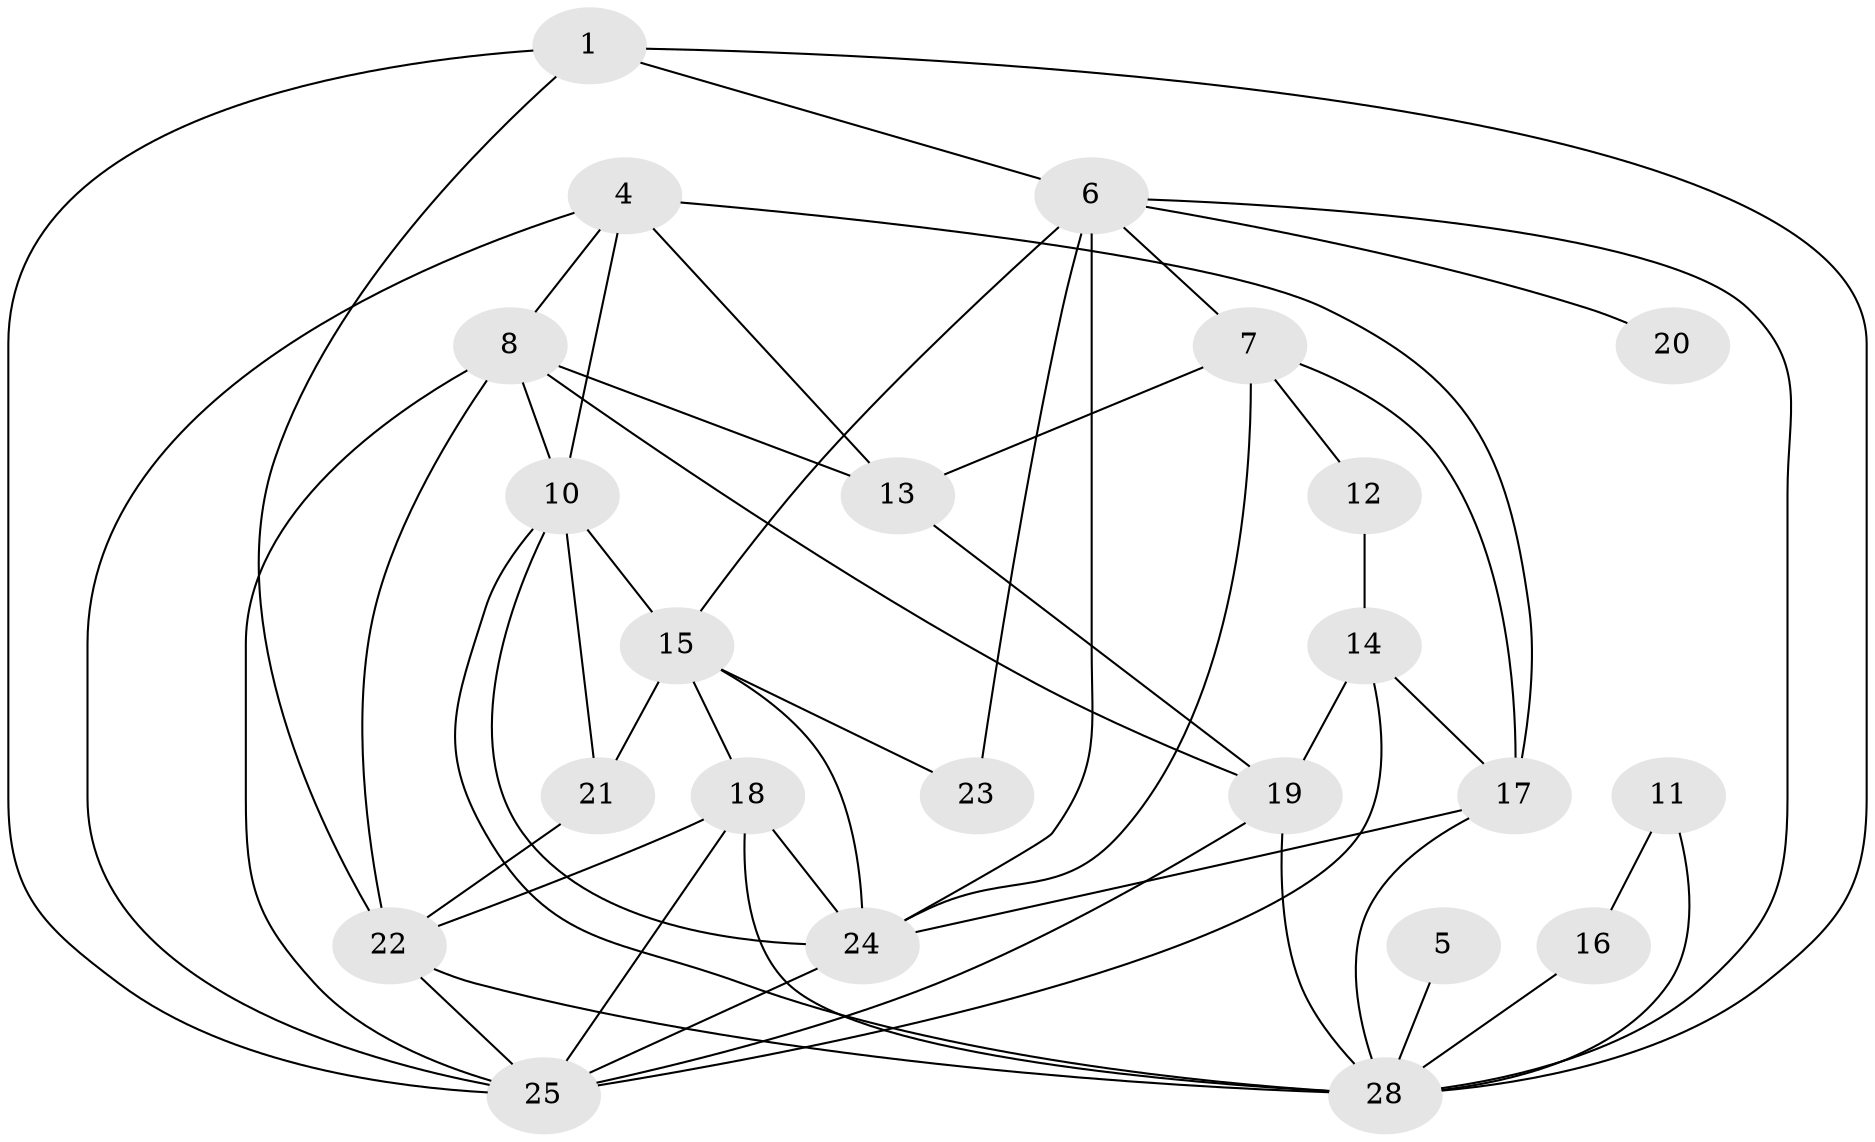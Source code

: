 // original degree distribution, {5: 0.12857142857142856, 2: 0.2, 4: 0.2, 3: 0.17142857142857143, 6: 0.07142857142857142, 1: 0.11428571428571428, 0: 0.07142857142857142, 7: 0.014285714285714285, 8: 0.02857142857142857}
// Generated by graph-tools (version 1.1) at 2025/35/03/04/25 23:35:50]
// undirected, 23 vertices, 53 edges
graph export_dot {
  node [color=gray90,style=filled];
  1;
  4;
  5;
  6;
  7;
  8;
  10;
  11;
  12;
  13;
  14;
  15;
  16;
  17;
  18;
  19;
  20;
  21;
  22;
  23;
  24;
  25;
  28;
  1 -- 6 [weight=1.0];
  1 -- 22 [weight=1.0];
  1 -- 25 [weight=1.0];
  1 -- 28 [weight=1.0];
  4 -- 8 [weight=1.0];
  4 -- 10 [weight=2.0];
  4 -- 13 [weight=1.0];
  4 -- 17 [weight=2.0];
  4 -- 25 [weight=2.0];
  5 -- 28 [weight=2.0];
  6 -- 7 [weight=1.0];
  6 -- 15 [weight=2.0];
  6 -- 20 [weight=2.0];
  6 -- 23 [weight=1.0];
  6 -- 24 [weight=2.0];
  6 -- 28 [weight=1.0];
  7 -- 12 [weight=1.0];
  7 -- 13 [weight=1.0];
  7 -- 17 [weight=1.0];
  7 -- 24 [weight=1.0];
  8 -- 10 [weight=1.0];
  8 -- 13 [weight=2.0];
  8 -- 19 [weight=3.0];
  8 -- 22 [weight=1.0];
  8 -- 25 [weight=2.0];
  10 -- 15 [weight=1.0];
  10 -- 21 [weight=1.0];
  10 -- 24 [weight=1.0];
  10 -- 28 [weight=1.0];
  11 -- 16 [weight=1.0];
  11 -- 28 [weight=1.0];
  12 -- 14 [weight=1.0];
  13 -- 19 [weight=1.0];
  14 -- 17 [weight=1.0];
  14 -- 19 [weight=1.0];
  14 -- 25 [weight=1.0];
  15 -- 18 [weight=1.0];
  15 -- 21 [weight=1.0];
  15 -- 23 [weight=1.0];
  15 -- 24 [weight=2.0];
  16 -- 28 [weight=1.0];
  17 -- 24 [weight=1.0];
  17 -- 28 [weight=1.0];
  18 -- 22 [weight=2.0];
  18 -- 24 [weight=1.0];
  18 -- 25 [weight=2.0];
  18 -- 28 [weight=2.0];
  19 -- 25 [weight=2.0];
  19 -- 28 [weight=1.0];
  21 -- 22 [weight=1.0];
  22 -- 25 [weight=1.0];
  22 -- 28 [weight=1.0];
  24 -- 25 [weight=1.0];
}
